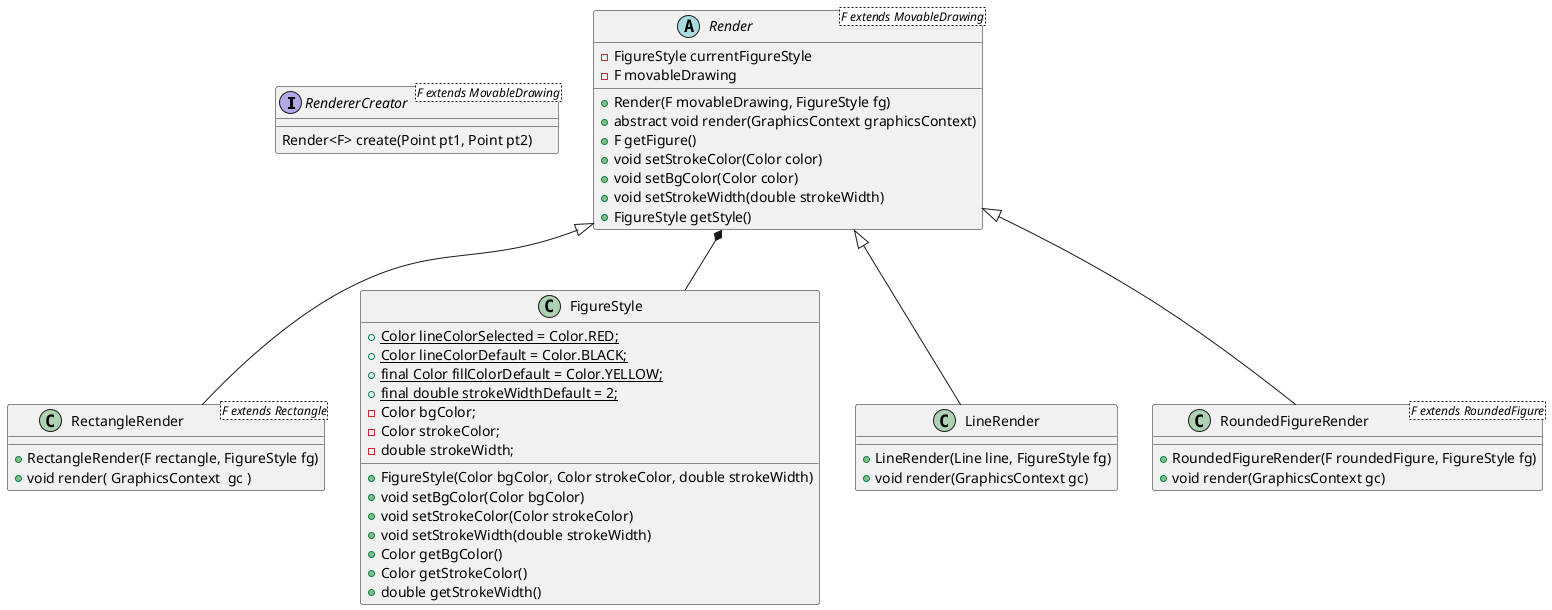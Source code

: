 @startuml
'https://plantuml.com/sequence-diagram

interface RendererCreator<F extends MovableDrawing> {
    Render<F> create(Point pt1, Point pt2)
}

abstract class Render<F extends MovableDrawing> {
    -FigureStyle currentFigureStyle
    -F movableDrawing

   +Render(F movableDrawing, FigureStyle fg)
   +abstract void render(GraphicsContext graphicsContext)
   +F getFigure()
   +void setStrokeColor(Color color)
   +void setBgColor(Color color)
   +void setStrokeWidth(double strokeWidth)
   +FigureStyle getStyle()
}

class RectangleRender<F extends Rectangle> extends Render {

    +RectangleRender(F rectangle, FigureStyle fg)
    +void render( GraphicsContext  gc )
}

Render *-- FigureStyle

class LineRender extends Render{
    +LineRender(Line line, FigureStyle fg)
    +void render(GraphicsContext gc)
}

class RoundedFigureRender<F extends RoundedFigure> extends Render {
    + RoundedFigureRender(F roundedFigure, FigureStyle fg)
    + void render(GraphicsContext gc)
}

class FigureStyle {

    +{static} Color lineColorSelected = Color.RED;
    +{static} Color lineColorDefault = Color.BLACK;
    +{static} final Color fillColorDefault = Color.YELLOW;
    +{static} final double strokeWidthDefault = 2;
    - Color bgColor;
    - Color strokeColor;
    - double strokeWidth;


    + FigureStyle(Color bgColor, Color strokeColor, double strokeWidth)
    + void setBgColor(Color bgColor)
    + void setStrokeColor(Color strokeColor)
    + void setStrokeWidth(double strokeWidth)
    + Color getBgColor()
    + Color getStrokeColor()
    + double getStrokeWidth()
}

@enduml